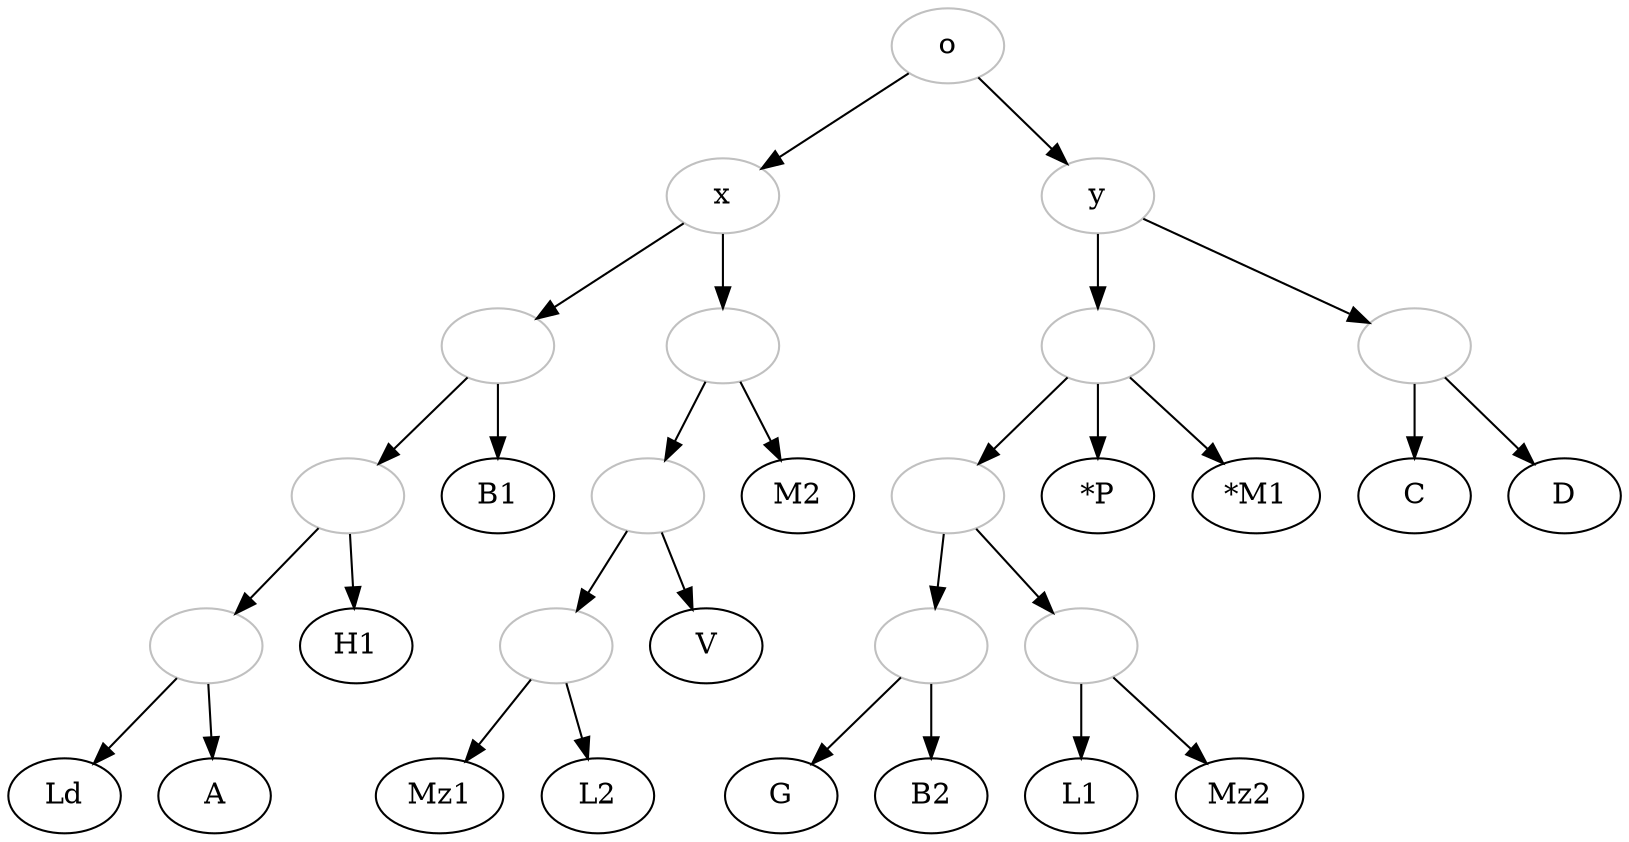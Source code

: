 digraph {

    o[color="grey"];
    x[color="grey"];
    y[color="grey"];
    1[color="grey", label=""];
    2[color="grey", label=""];
    3[color="grey", label=""];
    4[color="grey", label=""];
    5[color="grey", label=""];
    6[color="grey", label=""];
    7[color="grey", label=""];
    8[color="grey", label=""];
    9[color="grey", label=""];
    10[color="grey", label=""];
    11[color="grey", label=""];
    P[label="*P"];
    M1[label="*M1"];

    o->y;
    y->1;
    1->2;
    2->3;
    3->G;
    3->B2;
    2->4;
    4->L1;
    4->Mz2;
    1->P;
    1->M1;
    y->5;
    5->C;
    5->D;
    o->x;
    x->6;
    6->B1;
    6->7;
    7->H1;
    7->8;
    8->Ld;
    8->A;
    x->9;
    9->M2;
    9->10;
    10->11;
    11->Mz1;
    11->L2;
    10->V;
    
}

